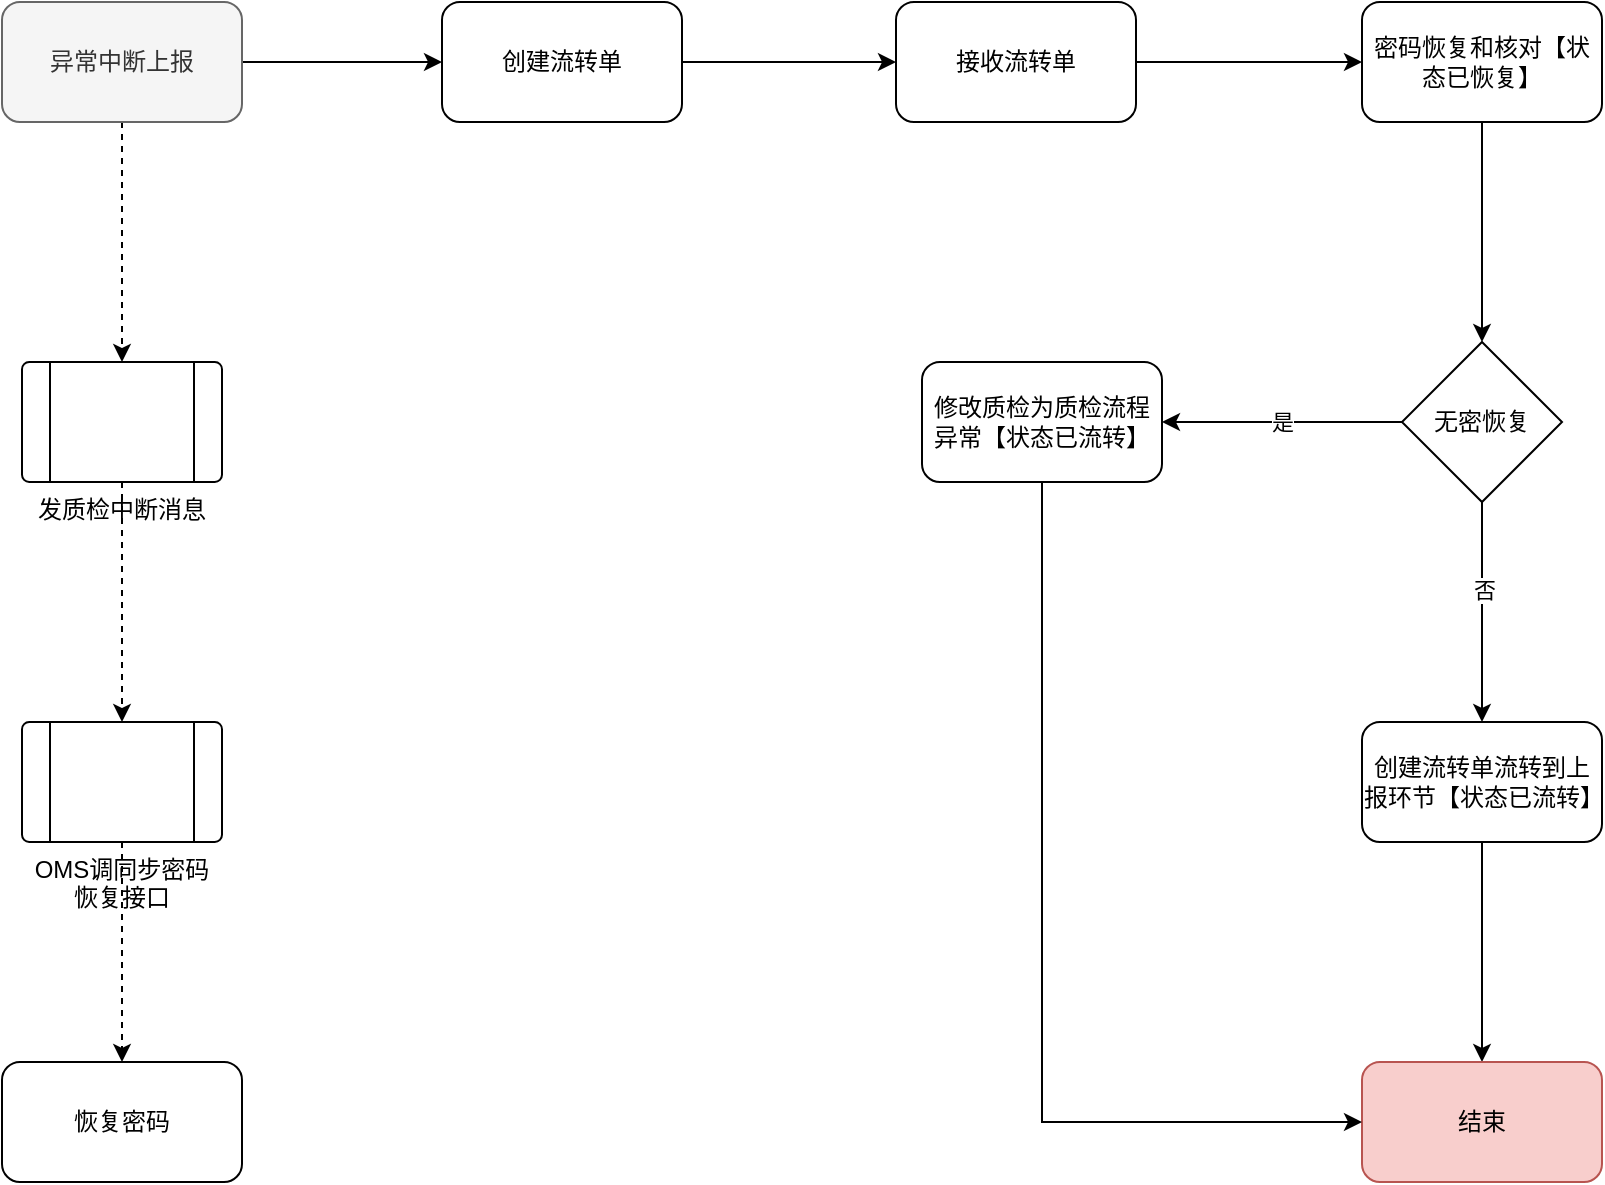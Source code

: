 <mxfile version="14.6.0" type="github">
  <diagram id="Sl6yuxid9HXGO5JaFFLM" name="第 1 页">
    <mxGraphModel dx="1422" dy="762" grid="1" gridSize="10" guides="1" tooltips="1" connect="1" arrows="1" fold="1" page="1" pageScale="1" pageWidth="827" pageHeight="1169" math="0" shadow="0">
      <root>
        <mxCell id="0" />
        <mxCell id="1" parent="0" />
        <mxCell id="NgQiXCGvYjA0ieij1ncG-5" style="edgeStyle=orthogonalEdgeStyle;rounded=0;orthogonalLoop=1;jettySize=auto;html=1;exitX=1;exitY=0.5;exitDx=0;exitDy=0;entryX=0;entryY=0.5;entryDx=0;entryDy=0;" edge="1" parent="1" source="NgQiXCGvYjA0ieij1ncG-2">
          <mxGeometry relative="1" as="geometry">
            <mxPoint x="260" y="130" as="targetPoint" />
          </mxGeometry>
        </mxCell>
        <mxCell id="NgQiXCGvYjA0ieij1ncG-12" style="edgeStyle=orthogonalEdgeStyle;rounded=0;orthogonalLoop=1;jettySize=auto;html=1;entryX=0.5;entryY=0;entryDx=0;entryDy=0;dashed=1;" edge="1" parent="1" source="NgQiXCGvYjA0ieij1ncG-2" target="NgQiXCGvYjA0ieij1ncG-8">
          <mxGeometry relative="1" as="geometry" />
        </mxCell>
        <mxCell id="NgQiXCGvYjA0ieij1ncG-2" value="异常中断上报" style="rounded=1;whiteSpace=wrap;html=1;fillColor=#f5f5f5;strokeColor=#666666;fontColor=#333333;" vertex="1" parent="1">
          <mxGeometry x="40" y="100" width="120" height="60" as="geometry" />
        </mxCell>
        <mxCell id="NgQiXCGvYjA0ieij1ncG-19" style="edgeStyle=orthogonalEdgeStyle;rounded=0;orthogonalLoop=1;jettySize=auto;html=1;exitX=1;exitY=0.5;exitDx=0;exitDy=0;entryX=0;entryY=0.5;entryDx=0;entryDy=0;" edge="1" parent="1" source="NgQiXCGvYjA0ieij1ncG-4" target="NgQiXCGvYjA0ieij1ncG-7">
          <mxGeometry relative="1" as="geometry" />
        </mxCell>
        <mxCell id="NgQiXCGvYjA0ieij1ncG-4" value="创建流转单" style="rounded=1;whiteSpace=wrap;html=1;" vertex="1" parent="1">
          <mxGeometry x="260" y="100" width="120" height="60" as="geometry" />
        </mxCell>
        <mxCell id="NgQiXCGvYjA0ieij1ncG-23" style="edgeStyle=orthogonalEdgeStyle;rounded=0;orthogonalLoop=1;jettySize=auto;html=1;exitX=1;exitY=0.5;exitDx=0;exitDy=0;entryX=0;entryY=0.5;entryDx=0;entryDy=0;" edge="1" parent="1" source="NgQiXCGvYjA0ieij1ncG-7" target="NgQiXCGvYjA0ieij1ncG-22">
          <mxGeometry relative="1" as="geometry" />
        </mxCell>
        <mxCell id="NgQiXCGvYjA0ieij1ncG-7" value="接收流转单" style="rounded=1;whiteSpace=wrap;html=1;" vertex="1" parent="1">
          <mxGeometry x="487" y="100" width="120" height="60" as="geometry" />
        </mxCell>
        <mxCell id="NgQiXCGvYjA0ieij1ncG-33" style="edgeStyle=orthogonalEdgeStyle;rounded=0;orthogonalLoop=1;jettySize=auto;html=1;exitX=0.5;exitY=1;exitDx=0;exitDy=0;entryX=0.5;entryY=0;entryDx=0;entryDy=0;dashed=1;" edge="1" parent="1" source="NgQiXCGvYjA0ieij1ncG-8" target="NgQiXCGvYjA0ieij1ncG-13">
          <mxGeometry relative="1" as="geometry" />
        </mxCell>
        <mxCell id="NgQiXCGvYjA0ieij1ncG-8" value="发质检中断消息" style="verticalLabelPosition=bottom;verticalAlign=top;html=1;shape=process;whiteSpace=wrap;rounded=1;size=0.14;arcSize=6;" vertex="1" parent="1">
          <mxGeometry x="50" y="280" width="100" height="60" as="geometry" />
        </mxCell>
        <mxCell id="NgQiXCGvYjA0ieij1ncG-34" style="edgeStyle=orthogonalEdgeStyle;rounded=0;orthogonalLoop=1;jettySize=auto;html=1;exitX=0.5;exitY=1;exitDx=0;exitDy=0;entryX=0.5;entryY=0;entryDx=0;entryDy=0;dashed=1;" edge="1" parent="1" source="NgQiXCGvYjA0ieij1ncG-13" target="NgQiXCGvYjA0ieij1ncG-20">
          <mxGeometry relative="1" as="geometry" />
        </mxCell>
        <mxCell id="NgQiXCGvYjA0ieij1ncG-13" value="OMS调同步密码恢复接口" style="verticalLabelPosition=bottom;verticalAlign=top;html=1;shape=process;whiteSpace=wrap;rounded=1;size=0.14;arcSize=6;" vertex="1" parent="1">
          <mxGeometry x="50" y="460" width="100" height="60" as="geometry" />
        </mxCell>
        <mxCell id="NgQiXCGvYjA0ieij1ncG-20" value="恢复密码" style="rounded=1;whiteSpace=wrap;html=1;" vertex="1" parent="1">
          <mxGeometry x="40" y="630" width="120" height="60" as="geometry" />
        </mxCell>
        <mxCell id="NgQiXCGvYjA0ieij1ncG-25" style="edgeStyle=orthogonalEdgeStyle;rounded=0;orthogonalLoop=1;jettySize=auto;html=1;exitX=0.5;exitY=1;exitDx=0;exitDy=0;" edge="1" parent="1" source="NgQiXCGvYjA0ieij1ncG-22" target="NgQiXCGvYjA0ieij1ncG-24">
          <mxGeometry relative="1" as="geometry" />
        </mxCell>
        <mxCell id="NgQiXCGvYjA0ieij1ncG-22" value="密码恢复和核对【状态已恢复】" style="rounded=1;whiteSpace=wrap;html=1;" vertex="1" parent="1">
          <mxGeometry x="720" y="100" width="120" height="60" as="geometry" />
        </mxCell>
        <mxCell id="NgQiXCGvYjA0ieij1ncG-27" style="edgeStyle=orthogonalEdgeStyle;rounded=0;orthogonalLoop=1;jettySize=auto;html=1;exitX=0.5;exitY=1;exitDx=0;exitDy=0;" edge="1" parent="1" source="NgQiXCGvYjA0ieij1ncG-24">
          <mxGeometry relative="1" as="geometry">
            <mxPoint x="780" y="460" as="targetPoint" />
          </mxGeometry>
        </mxCell>
        <mxCell id="NgQiXCGvYjA0ieij1ncG-28" value="否" style="edgeLabel;html=1;align=center;verticalAlign=middle;resizable=0;points=[];" vertex="1" connectable="0" parent="NgQiXCGvYjA0ieij1ncG-27">
          <mxGeometry x="-0.2" y="1" relative="1" as="geometry">
            <mxPoint as="offset" />
          </mxGeometry>
        </mxCell>
        <mxCell id="NgQiXCGvYjA0ieij1ncG-36" value="是" style="edgeStyle=orthogonalEdgeStyle;rounded=0;orthogonalLoop=1;jettySize=auto;html=1;exitX=0;exitY=0.5;exitDx=0;exitDy=0;entryX=1;entryY=0.5;entryDx=0;entryDy=0;" edge="1" parent="1" source="NgQiXCGvYjA0ieij1ncG-24" target="NgQiXCGvYjA0ieij1ncG-35">
          <mxGeometry relative="1" as="geometry">
            <Array as="points">
              <mxPoint x="690" y="310" />
              <mxPoint x="690" y="310" />
            </Array>
          </mxGeometry>
        </mxCell>
        <mxCell id="NgQiXCGvYjA0ieij1ncG-24" value="无密恢复" style="rhombus;whiteSpace=wrap;html=1;" vertex="1" parent="1">
          <mxGeometry x="740" y="270" width="80" height="80" as="geometry" />
        </mxCell>
        <mxCell id="NgQiXCGvYjA0ieij1ncG-32" style="edgeStyle=orthogonalEdgeStyle;rounded=0;orthogonalLoop=1;jettySize=auto;html=1;exitX=0.5;exitY=1;exitDx=0;exitDy=0;entryX=0.5;entryY=0;entryDx=0;entryDy=0;" edge="1" parent="1" source="NgQiXCGvYjA0ieij1ncG-29" target="NgQiXCGvYjA0ieij1ncG-30">
          <mxGeometry relative="1" as="geometry" />
        </mxCell>
        <mxCell id="NgQiXCGvYjA0ieij1ncG-29" value="创建流转单流转到上报环节【状态已流转】" style="rounded=1;whiteSpace=wrap;html=1;" vertex="1" parent="1">
          <mxGeometry x="720" y="460" width="120" height="60" as="geometry" />
        </mxCell>
        <mxCell id="NgQiXCGvYjA0ieij1ncG-30" value="结束" style="rounded=1;whiteSpace=wrap;html=1;fillColor=#f8cecc;strokeColor=#b85450;" vertex="1" parent="1">
          <mxGeometry x="720" y="630" width="120" height="60" as="geometry" />
        </mxCell>
        <mxCell id="NgQiXCGvYjA0ieij1ncG-40" style="edgeStyle=orthogonalEdgeStyle;rounded=0;orthogonalLoop=1;jettySize=auto;html=1;exitX=0.5;exitY=1;exitDx=0;exitDy=0;entryX=0;entryY=0.5;entryDx=0;entryDy=0;" edge="1" parent="1" source="NgQiXCGvYjA0ieij1ncG-35" target="NgQiXCGvYjA0ieij1ncG-30">
          <mxGeometry relative="1" as="geometry" />
        </mxCell>
        <mxCell id="NgQiXCGvYjA0ieij1ncG-35" value="修改质检为质检流程异常【状态已流转】" style="rounded=1;whiteSpace=wrap;html=1;" vertex="1" parent="1">
          <mxGeometry x="500" y="280" width="120" height="60" as="geometry" />
        </mxCell>
      </root>
    </mxGraphModel>
  </diagram>
</mxfile>
